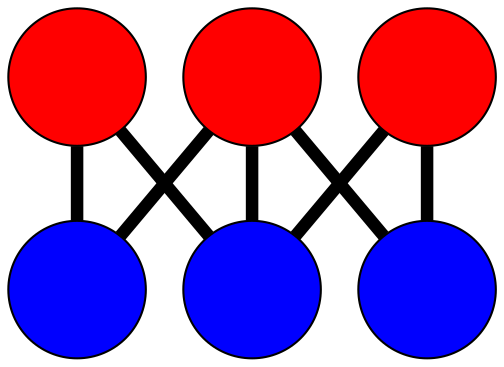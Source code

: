 graph G {
	graph [bb="-130.68,-138.69,131,138.89",
		overlap=false,
		sep=0.0,
		splines=true
	];
	node [color=black,
		fixedsize=true,
		fontname="Latin Modern Math",
		fontsize=42,
		height=.92,
		label="\N",
		penwidth=1,
		shape=circle,
		width=.92
	];
	edge [color=black,
		penwidth=6,
		style=bold
	];
	0	 [fillcolor=red,
		height=0.91667,
		label="",
		pos="39.712,31.024",
		style=filled,
		width=0.91667];
	3	 [fillcolor=blue,
		height=0.91667,
		label="",
		pos="-20.377,105.89",
		style=filled,
		width=0.91667];
	0 -- 3	 [pos="19.033,56.787 12.99,64.316 6.3858,72.544 0.3406,80.075"];
	4	 [fillcolor=blue,
		height=0.91667,
		label="",
		pos="97.996,-45.26",
		style=filled,
		width=0.91667];
	0 -- 4	 [pos="59.77,4.7715 65.631,-2.8999 72.037,-11.284 77.901,-18.959"];
	5	 [fillcolor=blue,
		height=0.91667,
		label="",
		pos="-40.559,-31.686",
		style=filled,
		width=0.91667];
	0 -- 5	 [pos="13.428,10.49 4.4666,3.4892 -5.5455,-4.3324 -14.49,-11.32"];
	1	 [fillcolor=red,
		height=0.91667,
		label="",
		pos="-97.68,45.729",
		style=filled,
		width=0.91667];
	1 -- 3	 [pos="-71.509,66.095 -63.449,72.367 -54.579,79.27 -46.521,85.54"];
	1 -- 5	 [pos="-78.022,19.087 -72.278,11.302 -66,2.7931 -60.253,-4.995"];
	2	 [fillcolor=red,
		height=0.91667,
		label="",
		pos="20.908,-105.69",
		style=filled,
		width=0.91667];
	2 -- 4	 [pos="47.007,-85.233 55.043,-78.932 63.889,-71.998 71.924,-65.699"];
	2 -- 5	 [pos="-0.24532,-80.224 -6.3573,-72.865 -13.031,-64.83 -19.158,-57.453"];
}
